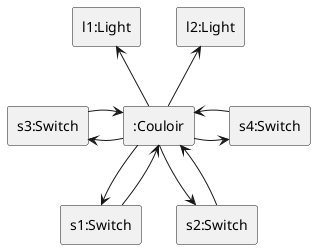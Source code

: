 @startuml
skinparam linestyle ortho

rectangle "s1:Switch" as s1
rectangle "s2:Switch" as s2
rectangle "s3:Switch" as s3
rectangle "s4:Switch" as s4
rectangle "l1:Light" as l1
rectangle "l2:Light" as l2

rectangle ":Couloir" as c

c --> s1
c --> s2

s3 <- c
c -> s4

c <-- s1
c <-- s2

s3 -> c
c <- s4



l1 <-- c
l2 <-- c

@enduml
